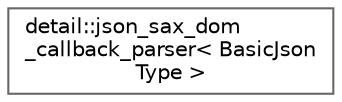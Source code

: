 digraph "Gráfico de jerarquía de clases"
{
 // LATEX_PDF_SIZE
  bgcolor="transparent";
  edge [fontname=Helvetica,fontsize=10,labelfontname=Helvetica,labelfontsize=10];
  node [fontname=Helvetica,fontsize=10,shape=box,height=0.2,width=0.4];
  rankdir="LR";
  Node0 [id="Node000000",label="detail::json_sax_dom\l_callback_parser\< BasicJson\lType \>",height=0.2,width=0.4,color="grey40", fillcolor="white", style="filled",URL="$classdetail_1_1json__sax__dom__callback__parser.html",tooltip=" "];
}

